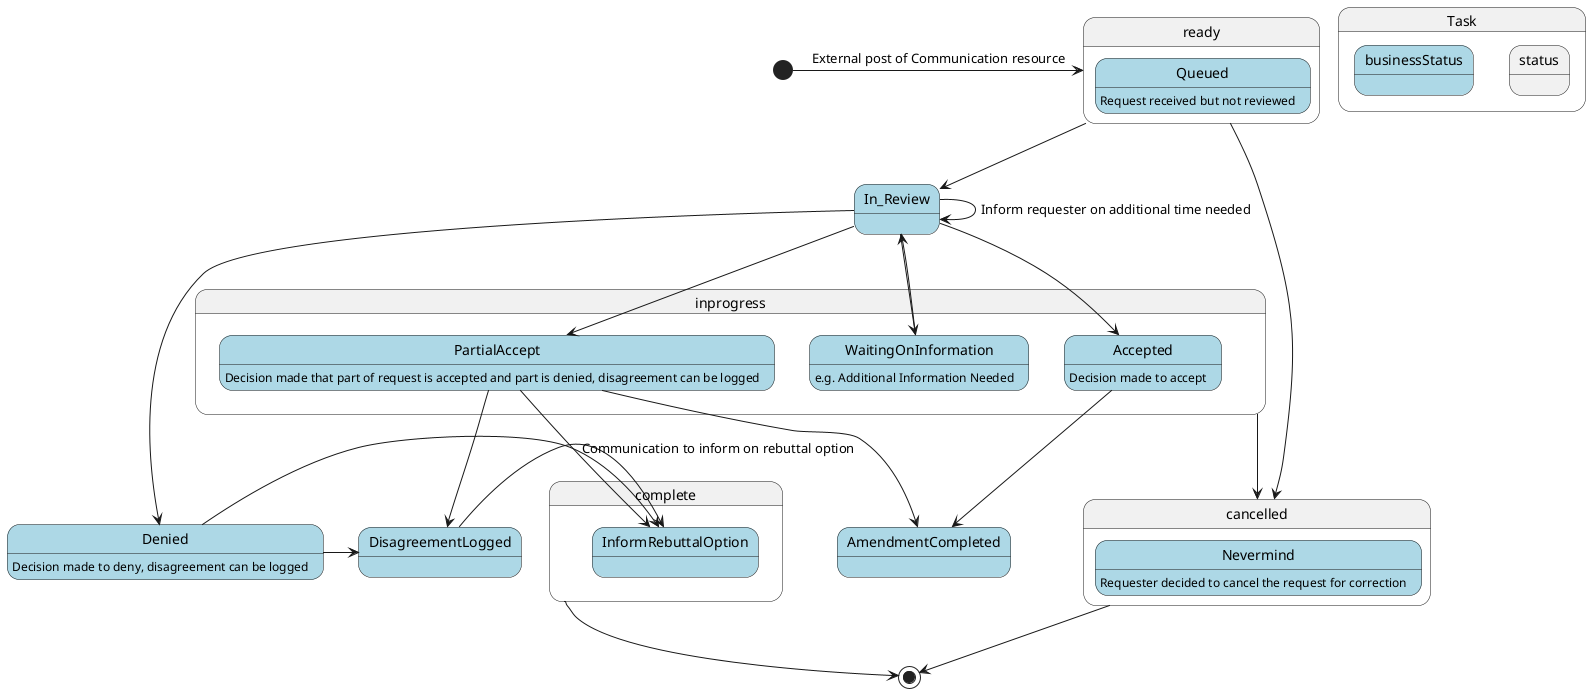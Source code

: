 @startuml
skinparam svgDimensionStyle false
[*] -> ready: External post of Communication resource
state ready {
  state Queued #lightblue {
  }
}
ready --> In_Review
Queued : Request received but not reviewed

state inprogress {
  state In_Review #lightblue{
  }
  state WaitingOnInformation #lightblue{
  }
  state Accepted #lightblue{
  }
  state PartialAccept #lightblue{
  }
}
In_Review --> WaitingOnInformation
In_Review --> Accepted
In_Review --> PartialAccept
In_Review --> In_Review: Inform requester on additional time needed
WaitingOnInformation --> In_Review
In_Review --> Denied
PartialAccept --> AmendmentCompleted
PartialAccept --> DisagreementLogged
Accepted --> AmendmentCompleted
Denied -> DisagreementLogged
WaitingOnInformation : e.g. Additional Information Needed
Accepted : Decision made to accept
PartialAccept : Decision made that part of request is accepted and part is denied, disagreement can be logged
Denied : Decision made to deny, disagreement can be logged

state cancelled {
  state Nevermind #lightblue {
  }
}
cancelled --> [*]
ready --> cancelled
inprogress --> cancelled
Nevermind : Requester decided to cancel the request for correction

state complete {
 state AmendmentCompleted #lightblue{
 }
 state DisagreementLogged #lightblue{
 }
 state Denied #lightblue{
 }
 state InformRebuttalOption #lightblue{
 }
}
DisagreementLogged -> InformRebuttalOption
Denied -> InformRebuttalOption
PartialAccept -> InformRebuttalOption: Communication to inform on rebuttal option
complete --> [*]

state Task.status{
}
state Task.businessStatus #lightblue {
}
@enduml

